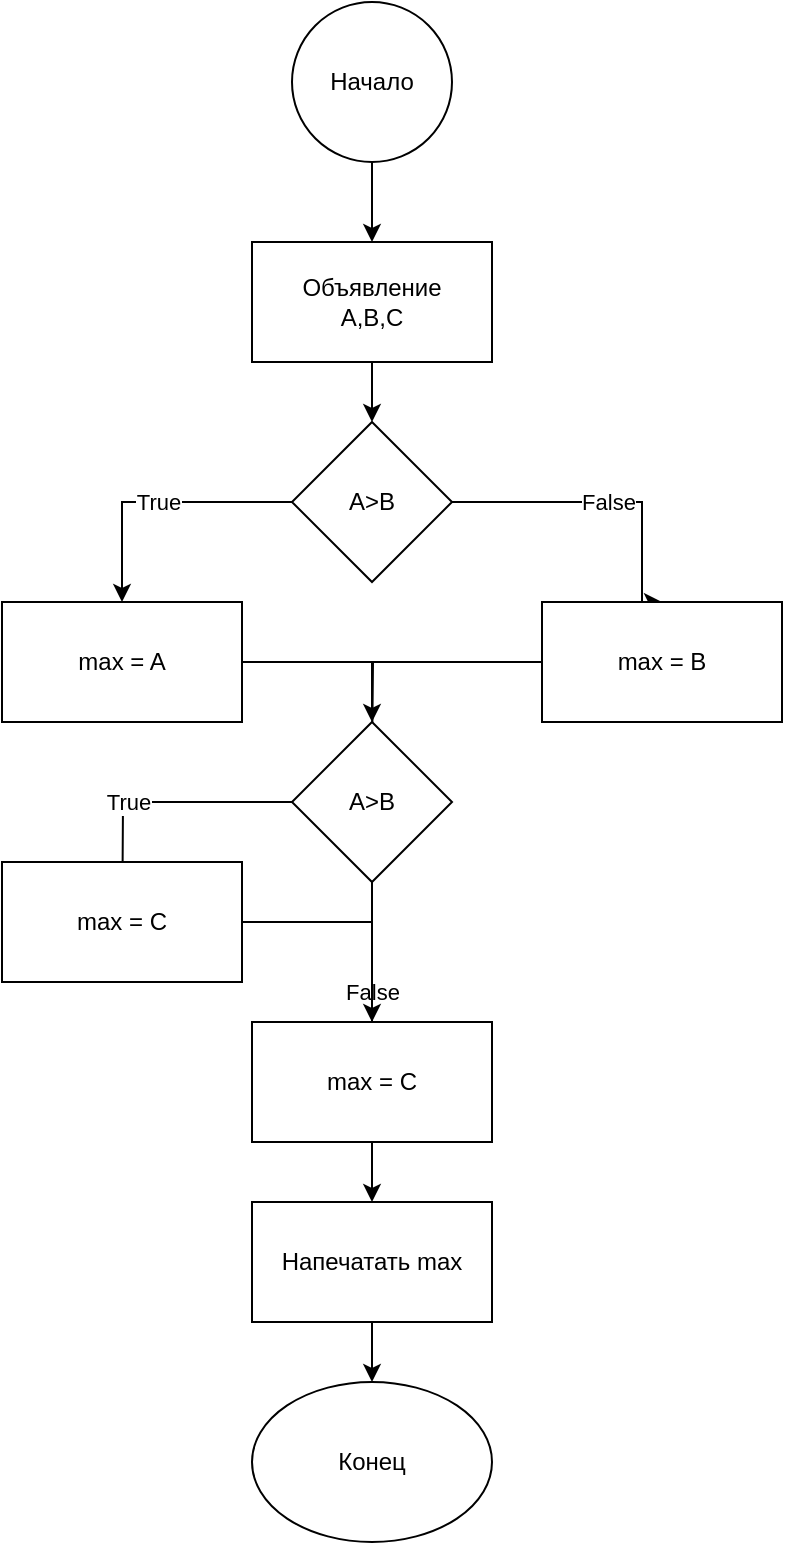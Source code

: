 <mxfile version="13.5.3" type="github">
  <diagram id="CJ4wZZTcF6OiKm9zg4M8" name="Page-1">
    <mxGraphModel dx="1422" dy="762" grid="1" gridSize="10" guides="1" tooltips="1" connect="1" arrows="1" fold="1" page="1" pageScale="1" pageWidth="850" pageHeight="1100" math="0" shadow="0">
      <root>
        <mxCell id="0" />
        <mxCell id="1" parent="0" />
        <mxCell id="3-pnK4FRJ_MMk9-06QBn-3" value="" style="edgeStyle=orthogonalEdgeStyle;rounded=0;orthogonalLoop=1;jettySize=auto;html=1;" edge="1" parent="1" source="3-pnK4FRJ_MMk9-06QBn-1" target="3-pnK4FRJ_MMk9-06QBn-2">
          <mxGeometry relative="1" as="geometry" />
        </mxCell>
        <mxCell id="3-pnK4FRJ_MMk9-06QBn-1" value="Начало" style="ellipse;whiteSpace=wrap;html=1;aspect=fixed;" vertex="1" parent="1">
          <mxGeometry x="385" y="130" width="80" height="80" as="geometry" />
        </mxCell>
        <mxCell id="3-pnK4FRJ_MMk9-06QBn-5" value="" style="edgeStyle=orthogonalEdgeStyle;rounded=0;orthogonalLoop=1;jettySize=auto;html=1;" edge="1" parent="1" source="3-pnK4FRJ_MMk9-06QBn-2" target="3-pnK4FRJ_MMk9-06QBn-4">
          <mxGeometry relative="1" as="geometry" />
        </mxCell>
        <mxCell id="3-pnK4FRJ_MMk9-06QBn-2" value="Объявление&lt;br&gt;A,B,C" style="whiteSpace=wrap;html=1;" vertex="1" parent="1">
          <mxGeometry x="365" y="250" width="120" height="60" as="geometry" />
        </mxCell>
        <mxCell id="3-pnK4FRJ_MMk9-06QBn-7" value="True" style="edgeStyle=orthogonalEdgeStyle;rounded=0;orthogonalLoop=1;jettySize=auto;html=1;" edge="1" parent="1" source="3-pnK4FRJ_MMk9-06QBn-4" target="3-pnK4FRJ_MMk9-06QBn-6">
          <mxGeometry relative="1" as="geometry" />
        </mxCell>
        <mxCell id="3-pnK4FRJ_MMk9-06QBn-9" value="False" style="edgeStyle=orthogonalEdgeStyle;rounded=0;orthogonalLoop=1;jettySize=auto;html=1;entryX=0.5;entryY=0;entryDx=0;entryDy=0;" edge="1" parent="1" source="3-pnK4FRJ_MMk9-06QBn-4" target="3-pnK4FRJ_MMk9-06QBn-8">
          <mxGeometry relative="1" as="geometry">
            <mxPoint x="570" y="420" as="targetPoint" />
            <Array as="points">
              <mxPoint x="560" y="380" />
              <mxPoint x="560" y="430" />
            </Array>
          </mxGeometry>
        </mxCell>
        <mxCell id="3-pnK4FRJ_MMk9-06QBn-4" value="A&amp;gt;B" style="rhombus;whiteSpace=wrap;html=1;" vertex="1" parent="1">
          <mxGeometry x="385" y="340" width="80" height="80" as="geometry" />
        </mxCell>
        <mxCell id="3-pnK4FRJ_MMk9-06QBn-19" style="edgeStyle=orthogonalEdgeStyle;rounded=0;orthogonalLoop=1;jettySize=auto;html=1;entryX=0.5;entryY=0;entryDx=0;entryDy=0;" edge="1" parent="1" source="3-pnK4FRJ_MMk9-06QBn-6" target="3-pnK4FRJ_MMk9-06QBn-16">
          <mxGeometry relative="1" as="geometry" />
        </mxCell>
        <mxCell id="3-pnK4FRJ_MMk9-06QBn-6" value="max = A" style="whiteSpace=wrap;html=1;" vertex="1" parent="1">
          <mxGeometry x="240" y="430" width="120" height="60" as="geometry" />
        </mxCell>
        <mxCell id="3-pnK4FRJ_MMk9-06QBn-20" style="edgeStyle=orthogonalEdgeStyle;rounded=0;orthogonalLoop=1;jettySize=auto;html=1;" edge="1" parent="1" source="3-pnK4FRJ_MMk9-06QBn-8">
          <mxGeometry relative="1" as="geometry">
            <mxPoint x="425" y="510" as="targetPoint" />
          </mxGeometry>
        </mxCell>
        <mxCell id="3-pnK4FRJ_MMk9-06QBn-8" value="max = B" style="whiteSpace=wrap;html=1;" vertex="1" parent="1">
          <mxGeometry x="510" y="430" width="120" height="60" as="geometry" />
        </mxCell>
        <mxCell id="3-pnK4FRJ_MMk9-06QBn-14" value="True" style="edgeStyle=orthogonalEdgeStyle;rounded=0;orthogonalLoop=1;jettySize=auto;html=1;" edge="1" parent="1" source="3-pnK4FRJ_MMk9-06QBn-16">
          <mxGeometry relative="1" as="geometry">
            <mxPoint x="300" y="610" as="targetPoint" />
          </mxGeometry>
        </mxCell>
        <mxCell id="3-pnK4FRJ_MMk9-06QBn-15" value="False" style="edgeStyle=orthogonalEdgeStyle;rounded=0;orthogonalLoop=1;jettySize=auto;html=1;" edge="1" parent="1" source="3-pnK4FRJ_MMk9-06QBn-16">
          <mxGeometry relative="1" as="geometry">
            <Array as="points">
              <mxPoint x="425" y="620" />
              <mxPoint x="425" y="620" />
            </Array>
            <mxPoint x="425" y="680" as="targetPoint" />
          </mxGeometry>
        </mxCell>
        <mxCell id="3-pnK4FRJ_MMk9-06QBn-16" value="A&amp;gt;B" style="rhombus;whiteSpace=wrap;html=1;" vertex="1" parent="1">
          <mxGeometry x="385" y="490" width="80" height="80" as="geometry" />
        </mxCell>
        <mxCell id="3-pnK4FRJ_MMk9-06QBn-23" style="edgeStyle=orthogonalEdgeStyle;rounded=0;orthogonalLoop=1;jettySize=auto;html=1;exitX=1;exitY=0.5;exitDx=0;exitDy=0;entryX=0.5;entryY=0;entryDx=0;entryDy=0;" edge="1" parent="1" source="3-pnK4FRJ_MMk9-06QBn-21" target="3-pnK4FRJ_MMk9-06QBn-22">
          <mxGeometry relative="1" as="geometry" />
        </mxCell>
        <mxCell id="3-pnK4FRJ_MMk9-06QBn-21" value="max = C" style="whiteSpace=wrap;html=1;" vertex="1" parent="1">
          <mxGeometry x="240" y="560" width="120" height="60" as="geometry" />
        </mxCell>
        <mxCell id="3-pnK4FRJ_MMk9-06QBn-25" value="" style="edgeStyle=orthogonalEdgeStyle;rounded=0;orthogonalLoop=1;jettySize=auto;html=1;" edge="1" parent="1" source="3-pnK4FRJ_MMk9-06QBn-22" target="3-pnK4FRJ_MMk9-06QBn-24">
          <mxGeometry relative="1" as="geometry" />
        </mxCell>
        <mxCell id="3-pnK4FRJ_MMk9-06QBn-22" value="max = C" style="whiteSpace=wrap;html=1;" vertex="1" parent="1">
          <mxGeometry x="365" y="640" width="120" height="60" as="geometry" />
        </mxCell>
        <mxCell id="3-pnK4FRJ_MMk9-06QBn-27" value="" style="edgeStyle=orthogonalEdgeStyle;rounded=0;orthogonalLoop=1;jettySize=auto;html=1;" edge="1" parent="1" source="3-pnK4FRJ_MMk9-06QBn-24" target="3-pnK4FRJ_MMk9-06QBn-26">
          <mxGeometry relative="1" as="geometry" />
        </mxCell>
        <mxCell id="3-pnK4FRJ_MMk9-06QBn-24" value="Напечатать max" style="whiteSpace=wrap;html=1;" vertex="1" parent="1">
          <mxGeometry x="365" y="730" width="120" height="60" as="geometry" />
        </mxCell>
        <mxCell id="3-pnK4FRJ_MMk9-06QBn-26" value="Конец" style="ellipse;whiteSpace=wrap;html=1;" vertex="1" parent="1">
          <mxGeometry x="365" y="820" width="120" height="80" as="geometry" />
        </mxCell>
      </root>
    </mxGraphModel>
  </diagram>
</mxfile>
